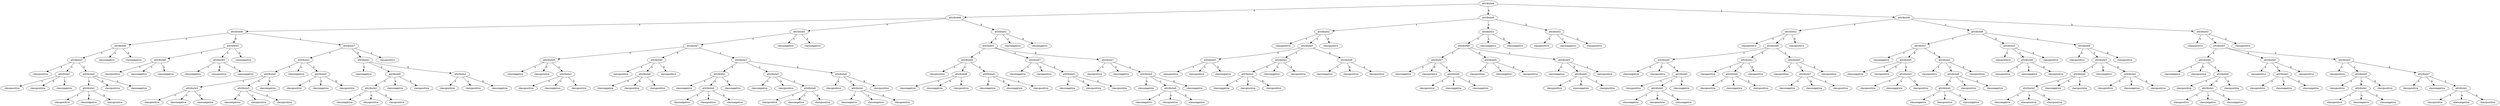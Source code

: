 digraph {
	1 [label=attribute4]
	1 -> 2 [label=o]
	2 [label=attribute6]
	2 -> 3 [label=x]
	3 [label=attribute8]
	3 -> 4 [label=o]
	4 [label=attribute0]
	4 -> 5 [label=x]
	5 [label=attribute3]
	5 -> 6 [label=x]
	6 [label=classpositive]
	5 -> 7 [label=o]
	7 [label=attribute7]
	7 -> 8 [label=o]
	8 [label=classpositive]
	7 -> 9 [label=b]
	9 [label=classpositive]
	7 -> 10 [label=x]
	10 [label=classnegative]
	5 -> 11 [label=b]
	11 [label=attribute5]
	11 -> 12 [label=o]
	12 [label=attribute2]
	12 -> 13 [label=x]
	13 [label=classpositive]
	12 -> 14 [label=o]
	14 [label=classnegative]
	12 -> 15 [label=b]
	15 [label=classpositive]
	11 -> 16 [label=b]
	16 [label=classpositive]
	11 -> 17 [label=x]
	17 [label=classnegative]
	4 -> 18 [label=o]
	18 [label=classnegative]
	4 -> 19 [label=b]
	19 [label=classnegative]
	3 -> 20 [label=b]
	20 [label=attribute3]
	20 -> 21 [label=x]
	21 [label=attribute0]
	21 -> 22 [label=x]
	22 [label=classpositive]
	21 -> 23 [label=o]
	23 [label=classnegative]
	21 -> 24 [label=b]
	24 [label=classnegative]
	20 -> 25 [label=o]
	25 [label=attribute5]
	25 -> 26 [label=o]
	26 [label=classnegative]
	25 -> 27 [label=b]
	27 [label=classpositive]
	25 -> 28 [label=x]
	28 [label=classnegative]
	20 -> 29 [label=b]
	29 [label=classnegative]
	3 -> 30 [label=x]
	30 [label=attribute7]
	30 -> 31 [label=o]
	31 [label=attribute1]
	31 -> 32 [label=x]
	32 [label=attribute0]
	32 -> 33 [label=x]
	33 [label=attribute3]
	33 -> 34 [label=x]
	34 [label=classpositive]
	33 -> 35 [label=o]
	35 [label=classnegative]
	33 -> 36 [label=b]
	36 [label=classnegative]
	32 -> 37 [label=o]
	37 [label=attribute3]
	37 -> 38 [label=x]
	38 [label=classnegative]
	37 -> 39 [label=o]
	39 [label=classpositive]
	37 -> 40 [label=b]
	40 [label=classpositive]
	32 -> 41 [label=b]
	41 [label=classnegative]
	31 -> 42 [label=o]
	42 [label=classnegative]
	31 -> 43 [label=b]
	43 [label=attribute3]
	43 -> 44 [label=x]
	44 [label=classpositive]
	43 -> 45 [label=o]
	45 [label=classnegative]
	43 -> 46 [label=b]
	46 [label=classpositive]
	30 -> 47 [label=b]
	47 [label=attribute1]
	47 -> 48 [label=x]
	48 [label=classnegative]
	47 -> 49 [label=o]
	49 [label=attribute0]
	49 -> 50 [label=x]
	50 [label=attribute2]
	50 -> 51 [label=x]
	51 [label=classnegative]
	50 -> 52 [label=o]
	52 [label=classpositive]
	50 -> 53 [label=b]
	53 [label=classpositive]
	49 -> 54 [label=o]
	54 [label=classnegative]
	49 -> 55 [label=b]
	55 [label=classpositive]
	47 -> 56 [label=b]
	56 [label=attribute2]
	56 -> 57 [label=x]
	57 [label=classpositive]
	56 -> 58 [label=o]
	58 [label=classpositive]
	56 -> 59 [label=b]
	59 [label=classnegative]
	30 -> 60 [label=x]
	60 [label=classpositive]
	2 -> 61 [label=o]
	61 [label=attribute2]
	61 -> 62 [label=x]
	62 [label=attribute7]
	62 -> 63 [label=o]
	63 [label=attribute8]
	63 -> 64 [label=o]
	64 [label=classnegative]
	63 -> 65 [label=b]
	65 [label=classpositive]
	63 -> 66 [label=x]
	66 [label=attribute1]
	66 -> 67 [label=x]
	67 [label=classpositive]
	66 -> 68 [label=o]
	68 [label=classnegative]
	66 -> 69 [label=b]
	69 [label=classpositive]
	62 -> 70 [label=b]
	70 [label=attribute0]
	70 -> 71 [label=x]
	71 [label=classpositive]
	70 -> 72 [label=o]
	72 [label=attribute8]
	72 -> 73 [label=o]
	73 [label=classnegative]
	72 -> 74 [label=b]
	74 [label=classpositive]
	72 -> 75 [label=x]
	75 [label=classpositive]
	70 -> 76 [label=b]
	76 [label=classpositive]
	62 -> 77 [label=x]
	77 [label=attribute3]
	77 -> 78 [label=x]
	78 [label=attribute1]
	78 -> 79 [label=x]
	79 [label=classnegative]
	78 -> 80 [label=o]
	80 [label=attribute0]
	80 -> 81 [label=x]
	81 [label=classnegative]
	80 -> 82 [label=o]
	82 [label=classpositive]
	80 -> 83 [label=b]
	83 [label=classnegative]
	78 -> 84 [label=b]
	84 [label=classnegative]
	77 -> 85 [label=o]
	85 [label=attribute5]
	85 -> 86 [label=o]
	86 [label=classnegative]
	85 -> 87 [label=b]
	87 [label=classpositive]
	85 -> 88 [label=x]
	88 [label=attribute0]
	88 -> 89 [label=x]
	89 [label=classpositive]
	88 -> 90 [label=o]
	90 [label=classnegative]
	88 -> 91 [label=b]
	91 [label=classpositive]
	77 -> 92 [label=b]
	92 [label=attribute0]
	92 -> 93 [label=x]
	93 [label=classpositive]
	92 -> 94 [label=o]
	94 [label=attribute1]
	94 -> 95 [label=x]
	95 [label=classnegative]
	94 -> 96 [label=o]
	96 [label=classnegative]
	94 -> 97 [label=b]
	97 [label=classpositive]
	92 -> 98 [label=b]
	98 [label=classpositive]
	61 -> 99 [label=o]
	99 [label=classnegative]
	61 -> 100 [label=b]
	100 [label=classnegative]
	2 -> 101 [label=b]
	101 [label=attribute2]
	101 -> 102 [label=x]
	102 [label=attribute1]
	102 -> 103 [label=x]
	103 [label=attribute0]
	103 -> 104 [label=x]
	104 [label=classpositive]
	103 -> 105 [label=o]
	105 [label=attribute8]
	105 -> 106 [label=o]
	106 [label=classnegative]
	105 -> 107 [label=b]
	107 [label=classnegative]
	105 -> 108 [label=x]
	108 [label=classpositive]
	103 -> 109 [label=b]
	109 [label=attribute5]
	109 -> 110 [label=o]
	110 [label=classnegative]
	109 -> 111 [label=b]
	111 [label=classnegative]
	109 -> 112 [label=x]
	112 [label=classpositive]
	102 -> 113 [label=o]
	113 [label=attribute7]
	113 -> 114 [label=o]
	114 [label=classnegative]
	113 -> 115 [label=b]
	115 [label=classpositive]
	113 -> 116 [label=x]
	116 [label=attribute3]
	116 -> 117 [label=x]
	117 [label=classnegative]
	116 -> 118 [label=o]
	118 [label=classpositive]
	116 -> 119 [label=b]
	119 [label=classpositive]
	102 -> 120 [label=b]
	120 [label=attribute7]
	120 -> 121 [label=o]
	121 [label=classpositive]
	120 -> 122 [label=b]
	122 [label=classnegative]
	120 -> 123 [label=x]
	123 [label=attribute3]
	123 -> 124 [label=x]
	124 [label=classnegative]
	123 -> 125 [label=o]
	125 [label=attribute0]
	125 -> 126 [label=x]
	126 [label=classnegative]
	125 -> 127 [label=o]
	127 [label=classpositive]
	125 -> 128 [label=b]
	128 [label=classnegative]
	123 -> 129 [label=b]
	129 [label=classnegative]
	101 -> 130 [label=o]
	130 [label=classnegative]
	101 -> 131 [label=b]
	131 [label=classnegative]
	1 -> 132 [label=b]
	132 [label=attribute6]
	132 -> 133 [label=x]
	133 [label=attribute2]
	133 -> 134 [label=x]
	134 [label=classpositive]
	133 -> 135 [label=o]
	135 [label=attribute0]
	135 -> 136 [label=x]
	136 [label=attribute3]
	136 -> 137 [label=x]
	137 [label=classpositive]
	136 -> 138 [label=o]
	138 [label=classpositive]
	136 -> 139 [label=b]
	139 [label=classnegative]
	135 -> 140 [label=o]
	140 [label=attribute1]
	140 -> 141 [label=x]
	141 [label=attribute3]
	141 -> 142 [label=x]
	142 [label=classnegative]
	141 -> 143 [label=o]
	143 [label=classpositive]
	141 -> 144 [label=b]
	144 [label=classpositive]
	140 -> 145 [label=o]
	145 [label=classnegative]
	140 -> 146 [label=b]
	146 [label=classpositive]
	135 -> 147 [label=b]
	147 [label=attribute8]
	147 -> 148 [label=o]
	148 [label=classnegative]
	147 -> 149 [label=b]
	149 [label=classpositive]
	147 -> 150 [label=x]
	150 [label=classpositive]
	133 -> 151 [label=b]
	151 [label=classpositive]
	132 -> 152 [label=o]
	152 [label=attribute2]
	152 -> 153 [label=x]
	153 [label=attribute8]
	153 -> 154 [label=o]
	154 [label=attribute7]
	154 -> 155 [label=o]
	155 [label=classnegative]
	154 -> 156 [label=b]
	156 [label=classpositive]
	154 -> 157 [label=x]
	157 [label=attribute0]
	157 -> 158 [label=x]
	158 [label=classpositive]
	157 -> 159 [label=o]
	159 [label=classnegative]
	157 -> 160 [label=b]
	160 [label=classnegative]
	153 -> 161 [label=b]
	161 [label=attribute0]
	161 -> 162 [label=x]
	162 [label=classpositive]
	161 -> 163 [label=o]
	163 [label=classnegative]
	161 -> 164 [label=b]
	164 [label=classpositive]
	153 -> 165 [label=x]
	165 [label=attribute5]
	165 -> 166 [label=o]
	166 [label=classnegative]
	165 -> 167 [label=b]
	167 [label=attribute0]
	167 -> 168 [label=x]
	168 [label=classpositive]
	167 -> 169 [label=o]
	169 [label=classnegative]
	167 -> 170 [label=b]
	170 [label=classpositive]
	165 -> 171 [label=x]
	171 [label=classpositive]
	152 -> 172 [label=o]
	172 [label=classnegative]
	152 -> 173 [label=b]
	173 [label=classnegative]
	132 -> 174 [label=b]
	174 [label=attribute2]
	174 -> 175 [label=x]
	175 [label=classpositive]
	174 -> 176 [label=o]
	176 [label=classnegative]
	174 -> 177 [label=b]
	177 [label=classpositive]
	1 -> 178 [label=x]
	178 [label=attribute6]
	178 -> 179 [label=x]
	179 [label=attribute2]
	179 -> 180 [label=x]
	180 [label=classpositive]
	179 -> 181 [label=o]
	181 [label=attribute8]
	181 -> 182 [label=o]
	182 [label=attribute5]
	182 -> 183 [label=o]
	183 [label=classnegative]
	182 -> 184 [label=b]
	184 [label=classpositive]
	182 -> 185 [label=x]
	185 [label=attribute3]
	185 -> 186 [label=x]
	186 [label=classpositive]
	185 -> 187 [label=o]
	187 [label=attribute0]
	187 -> 188 [label=x]
	188 [label=classnegative]
	187 -> 189 [label=o]
	189 [label=classpositive]
	187 -> 190 [label=b]
	190 [label=classnegative]
	185 -> 191 [label=b]
	191 [label=classnegative]
	181 -> 192 [label=b]
	192 [label=attribute1]
	192 -> 193 [label=x]
	193 [label=classpositive]
	192 -> 194 [label=o]
	194 [label=attribute0]
	194 -> 195 [label=x]
	195 [label=classpositive]
	194 -> 196 [label=o]
	196 [label=classnegative]
	194 -> 197 [label=b]
	197 [label=classpositive]
	192 -> 198 [label=b]
	198 [label=classpositive]
	181 -> 199 [label=x]
	199 [label=attribute0]
	199 -> 200 [label=x]
	200 [label=classpositive]
	199 -> 201 [label=o]
	201 [label=attribute7]
	201 -> 202 [label=o]
	202 [label=classnegative]
	201 -> 203 [label=b]
	203 [label=classnegative]
	201 -> 204 [label=x]
	204 [label=classpositive]
	199 -> 205 [label=b]
	205 [label=classpositive]
	179 -> 206 [label=b]
	206 [label=classpositive]
	178 -> 207 [label=o]
	207 [label=attribute8]
	207 -> 208 [label=o]
	208 [label=attribute7]
	208 -> 209 [label=o]
	209 [label=classnegative]
	208 -> 210 [label=b]
	210 [label=attribute5]
	210 -> 211 [label=o]
	211 [label=classnegative]
	210 -> 212 [label=b]
	212 [label=classpositive]
	210 -> 213 [label=x]
	213 [label=attribute3]
	213 -> 214 [label=x]
	214 [label=classpositive]
	213 -> 215 [label=o]
	215 [label=classnegative]
	213 -> 216 [label=b]
	216 [label=classpositive]
	208 -> 217 [label=x]
	217 [label=attribute1]
	217 -> 218 [label=x]
	218 [label=classpositive]
	217 -> 219 [label=o]
	219 [label=attribute0]
	219 -> 220 [label=x]
	220 [label=attribute2]
	220 -> 221 [label=x]
	221 [label=classnegative]
	220 -> 222 [label=o]
	222 [label=classpositive]
	220 -> 223 [label=b]
	223 [label=classnegative]
	219 -> 224 [label=o]
	224 [label=classpositive]
	219 -> 225 [label=b]
	225 [label=classnegative]
	217 -> 226 [label=b]
	226 [label=classpositive]
	207 -> 227 [label=b]
	227 [label=attribute3]
	227 -> 228 [label=x]
	228 [label=classpositive]
	227 -> 229 [label=o]
	229 [label=attribute0]
	229 -> 230 [label=x]
	230 [label=classpositive]
	229 -> 231 [label=o]
	231 [label=classnegative]
	229 -> 232 [label=b]
	232 [label=classpositive]
	227 -> 233 [label=b]
	233 [label=classpositive]
	207 -> 234 [label=x]
	234 [label=attribute0]
	234 -> 235 [label=x]
	235 [label=classpositive]
	234 -> 236 [label=o]
	236 [label=attribute3]
	236 -> 237 [label=x]
	237 [label=attribute5]
	237 -> 238 [label=o]
	238 [label=attribute2]
	238 -> 239 [label=x]
	239 [label=classnegative]
	238 -> 240 [label=o]
	240 [label=classpositive]
	238 -> 241 [label=b]
	241 [label=classpositive]
	237 -> 242 [label=b]
	242 [label=classnegative]
	237 -> 243 [label=x]
	243 [label=classpositive]
	236 -> 244 [label=o]
	244 [label=classnegative]
	236 -> 245 [label=b]
	245 [label=attribute2]
	245 -> 246 [label=x]
	246 [label=classpositive]
	245 -> 247 [label=o]
	247 [label=classnegative]
	245 -> 248 [label=b]
	248 [label=classpositive]
	234 -> 249 [label=b]
	249 [label=classpositive]
	178 -> 250 [label=b]
	250 [label=attribute2]
	250 -> 251 [label=x]
	251 [label=classpositive]
	250 -> 252 [label=o]
	252 [label=attribute5]
	252 -> 253 [label=o]
	253 [label=attribute8]
	253 -> 254 [label=o]
	254 [label=classnegative]
	253 -> 255 [label=b]
	255 [label=classpositive]
	253 -> 256 [label=x]
	256 [label=attribute0]
	256 -> 257 [label=x]
	257 [label=classpositive]
	256 -> 258 [label=o]
	258 [label=attribute1]
	258 -> 259 [label=x]
	259 [label=classpositive]
	258 -> 260 [label=o]
	260 [label=classnegative]
	258 -> 261 [label=b]
	261 [label=classnegative]
	256 -> 262 [label=b]
	262 [label=classpositive]
	252 -> 263 [label=b]
	263 [label=attribute0]
	263 -> 264 [label=x]
	264 [label=classpositive]
	263 -> 265 [label=o]
	265 [label=attribute1]
	265 -> 266 [label=x]
	266 [label=classpositive]
	265 -> 267 [label=o]
	267 [label=classnegative]
	265 -> 268 [label=b]
	268 [label=classnegative]
	263 -> 269 [label=b]
	269 [label=classpositive]
	252 -> 270 [label=x]
	270 [label=attribute3]
	270 -> 271 [label=x]
	271 [label=classpositive]
	270 -> 272 [label=o]
	272 [label=attribute0]
	272 -> 273 [label=x]
	273 [label=classpositive]
	272 -> 274 [label=o]
	274 [label=attribute1]
	274 -> 275 [label=x]
	275 [label=classpositive]
	274 -> 276 [label=o]
	276 [label=classnegative]
	274 -> 277 [label=b]
	277 [label=classnegative]
	272 -> 278 [label=b]
	278 [label=classpositive]
	270 -> 279 [label=b]
	279 [label=attribute7]
	279 -> 280 [label=o]
	280 [label=classpositive]
	279 -> 281 [label=b]
	281 [label=classnegative]
	279 -> 282 [label=x]
	282 [label=attribute1]
	282 -> 283 [label=x]
	283 [label=classpositive]
	282 -> 284 [label=o]
	284 [label=classnegative]
	282 -> 285 [label=b]
	285 [label=classpositive]
	250 -> 286 [label=b]
	286 [label=classpositive]
}
